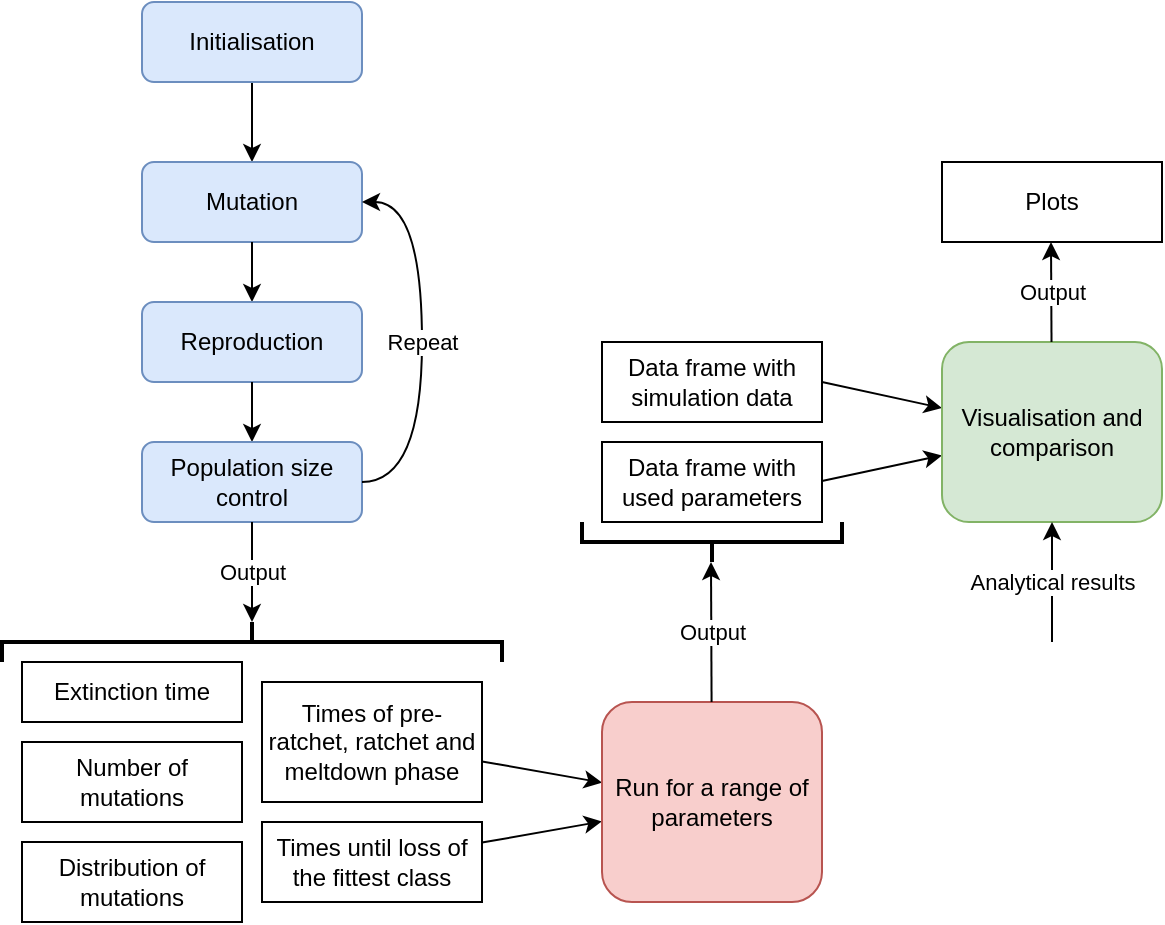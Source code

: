 <mxfile version="16.6.2" type="gitlab">
  <diagram id="C5RBs43oDa-KdzZeNtuy" name="Page-1">
    <mxGraphModel dx="1018" dy="604" grid="1" gridSize="10" guides="1" tooltips="1" connect="1" arrows="1" fold="1" page="1" pageScale="1" pageWidth="827" pageHeight="1169" math="0" shadow="0">
      <root>
        <mxCell id="WIyWlLk6GJQsqaUBKTNV-0" />
        <mxCell id="WIyWlLk6GJQsqaUBKTNV-1" parent="WIyWlLk6GJQsqaUBKTNV-0" />
        <mxCell id="GPa3LWOIcoC2SGUldEkZ-6" value="" style="endArrow=classic;html=1;rounded=0;" edge="1" parent="WIyWlLk6GJQsqaUBKTNV-1" source="GPa3LWOIcoC2SGUldEkZ-45" target="GPa3LWOIcoC2SGUldEkZ-7">
          <mxGeometry width="50" height="50" relative="1" as="geometry">
            <mxPoint x="164.628" y="79.797" as="sourcePoint" />
            <mxPoint x="164" y="130" as="targetPoint" />
          </mxGeometry>
        </mxCell>
        <mxCell id="GPa3LWOIcoC2SGUldEkZ-7" value="Mutation" style="rounded=1;whiteSpace=wrap;html=1;fillColor=#dae8fc;strokeColor=#6c8ebf;" vertex="1" parent="WIyWlLk6GJQsqaUBKTNV-1">
          <mxGeometry x="110" y="120" width="110" height="40" as="geometry" />
        </mxCell>
        <mxCell id="GPa3LWOIcoC2SGUldEkZ-9" value="" style="endArrow=classic;html=1;rounded=0;" edge="1" parent="WIyWlLk6GJQsqaUBKTNV-1" source="GPa3LWOIcoC2SGUldEkZ-7" target="GPa3LWOIcoC2SGUldEkZ-10">
          <mxGeometry width="50" height="50" relative="1" as="geometry">
            <mxPoint x="165.128" y="169.997" as="sourcePoint" />
            <mxPoint x="164.5" y="220.2" as="targetPoint" />
          </mxGeometry>
        </mxCell>
        <mxCell id="GPa3LWOIcoC2SGUldEkZ-10" value="Reproduction" style="rounded=1;whiteSpace=wrap;html=1;fillColor=#dae8fc;strokeColor=#6c8ebf;" vertex="1" parent="WIyWlLk6GJQsqaUBKTNV-1">
          <mxGeometry x="110" y="190" width="110" height="40" as="geometry" />
        </mxCell>
        <mxCell id="GPa3LWOIcoC2SGUldEkZ-11" value="" style="endArrow=classic;html=1;rounded=0;" edge="1" parent="WIyWlLk6GJQsqaUBKTNV-1" source="GPa3LWOIcoC2SGUldEkZ-10" target="GPa3LWOIcoC2SGUldEkZ-12">
          <mxGeometry width="50" height="50" relative="1" as="geometry">
            <mxPoint x="165.128" y="259.997" as="sourcePoint" />
            <mxPoint x="164.5" y="310.2" as="targetPoint" />
          </mxGeometry>
        </mxCell>
        <mxCell id="GPa3LWOIcoC2SGUldEkZ-12" value="Population size control" style="rounded=1;whiteSpace=wrap;html=1;fillColor=#dae8fc;strokeColor=#6c8ebf;" vertex="1" parent="WIyWlLk6GJQsqaUBKTNV-1">
          <mxGeometry x="110" y="260" width="110" height="40" as="geometry" />
        </mxCell>
        <mxCell id="GPa3LWOIcoC2SGUldEkZ-15" value="Repeat" style="curved=1;endArrow=classic;html=1;rounded=0;exitX=1;exitY=0.5;exitDx=0;exitDy=0;entryX=1;entryY=0.5;entryDx=0;entryDy=0;" edge="1" parent="WIyWlLk6GJQsqaUBKTNV-1" source="GPa3LWOIcoC2SGUldEkZ-12" target="GPa3LWOIcoC2SGUldEkZ-7">
          <mxGeometry width="50" height="50" relative="1" as="geometry">
            <mxPoint x="220" y="330" as="sourcePoint" />
            <mxPoint x="270" y="280" as="targetPoint" />
            <Array as="points">
              <mxPoint x="250" y="280" />
              <mxPoint x="250" y="140" />
            </Array>
          </mxGeometry>
        </mxCell>
        <mxCell id="GPa3LWOIcoC2SGUldEkZ-18" value="Times of pre-ratchet, ratchet and meltdown phase" style="rounded=0;whiteSpace=wrap;html=1;" vertex="1" parent="WIyWlLk6GJQsqaUBKTNV-1">
          <mxGeometry x="170" y="380" width="110" height="60" as="geometry" />
        </mxCell>
        <mxCell id="GPa3LWOIcoC2SGUldEkZ-19" value="Times until loss of the fittest class" style="rounded=0;whiteSpace=wrap;html=1;" vertex="1" parent="WIyWlLk6GJQsqaUBKTNV-1">
          <mxGeometry x="170" y="450" width="110" height="40" as="geometry" />
        </mxCell>
        <mxCell id="GPa3LWOIcoC2SGUldEkZ-20" value="Extinction time" style="rounded=0;whiteSpace=wrap;html=1;" vertex="1" parent="WIyWlLk6GJQsqaUBKTNV-1">
          <mxGeometry x="50" y="370" width="110" height="30" as="geometry" />
        </mxCell>
        <mxCell id="GPa3LWOIcoC2SGUldEkZ-21" value="Number of mutations" style="rounded=0;whiteSpace=wrap;html=1;" vertex="1" parent="WIyWlLk6GJQsqaUBKTNV-1">
          <mxGeometry x="50" y="410" width="110" height="40" as="geometry" />
        </mxCell>
        <mxCell id="GPa3LWOIcoC2SGUldEkZ-22" value="Distribution of mutations" style="rounded=0;whiteSpace=wrap;html=1;" vertex="1" parent="WIyWlLk6GJQsqaUBKTNV-1">
          <mxGeometry x="50" y="460" width="110" height="40" as="geometry" />
        </mxCell>
        <mxCell id="GPa3LWOIcoC2SGUldEkZ-24" value="" style="endArrow=classic;html=1;rounded=0;" edge="1" parent="WIyWlLk6GJQsqaUBKTNV-1" source="GPa3LWOIcoC2SGUldEkZ-12" target="GPa3LWOIcoC2SGUldEkZ-28">
          <mxGeometry relative="1" as="geometry">
            <mxPoint x="104.5" y="300" as="sourcePoint" />
            <mxPoint x="104.5" y="370" as="targetPoint" />
          </mxGeometry>
        </mxCell>
        <mxCell id="GPa3LWOIcoC2SGUldEkZ-25" value="Output" style="edgeLabel;resizable=0;html=1;align=center;verticalAlign=middle;" connectable="0" vertex="1" parent="GPa3LWOIcoC2SGUldEkZ-24">
          <mxGeometry relative="1" as="geometry" />
        </mxCell>
        <mxCell id="GPa3LWOIcoC2SGUldEkZ-28" value="" style="strokeWidth=2;html=1;shape=mxgraph.flowchart.annotation_2;align=left;labelPosition=right;pointerEvents=1;direction=south;" vertex="1" parent="WIyWlLk6GJQsqaUBKTNV-1">
          <mxGeometry x="40" y="350" width="250" height="20" as="geometry" />
        </mxCell>
        <mxCell id="GPa3LWOIcoC2SGUldEkZ-29" value="" style="endArrow=classic;html=1;rounded=0;" edge="1" parent="WIyWlLk6GJQsqaUBKTNV-1" source="GPa3LWOIcoC2SGUldEkZ-18" target="GPa3LWOIcoC2SGUldEkZ-33">
          <mxGeometry relative="1" as="geometry">
            <mxPoint x="280" y="409.5" as="sourcePoint" />
            <mxPoint x="380" y="409.5" as="targetPoint" />
          </mxGeometry>
        </mxCell>
        <mxCell id="GPa3LWOIcoC2SGUldEkZ-31" value="" style="endArrow=classic;html=1;rounded=0;" edge="1" parent="WIyWlLk6GJQsqaUBKTNV-1" source="GPa3LWOIcoC2SGUldEkZ-19" target="GPa3LWOIcoC2SGUldEkZ-33">
          <mxGeometry relative="1" as="geometry">
            <mxPoint x="280" y="469.823" as="sourcePoint" />
            <mxPoint x="380" y="469.5" as="targetPoint" />
          </mxGeometry>
        </mxCell>
        <mxCell id="GPa3LWOIcoC2SGUldEkZ-33" value="Run for a range of parameters" style="rounded=1;whiteSpace=wrap;html=1;fillColor=#f8cecc;strokeColor=#b85450;" vertex="1" parent="WIyWlLk6GJQsqaUBKTNV-1">
          <mxGeometry x="340" y="390" width="110" height="100" as="geometry" />
        </mxCell>
        <mxCell id="GPa3LWOIcoC2SGUldEkZ-34" value="" style="endArrow=classic;html=1;rounded=0;" edge="1" parent="WIyWlLk6GJQsqaUBKTNV-1" source="GPa3LWOIcoC2SGUldEkZ-33">
          <mxGeometry relative="1" as="geometry">
            <mxPoint x="394.5" y="390" as="sourcePoint" />
            <mxPoint x="394.5" y="320" as="targetPoint" />
          </mxGeometry>
        </mxCell>
        <mxCell id="GPa3LWOIcoC2SGUldEkZ-35" value="Output" style="edgeLabel;resizable=0;html=1;align=center;verticalAlign=middle;" connectable="0" vertex="1" parent="GPa3LWOIcoC2SGUldEkZ-34">
          <mxGeometry relative="1" as="geometry" />
        </mxCell>
        <mxCell id="GPa3LWOIcoC2SGUldEkZ-36" value="Data frame with simulation data" style="rounded=0;whiteSpace=wrap;html=1;" vertex="1" parent="WIyWlLk6GJQsqaUBKTNV-1">
          <mxGeometry x="340" y="210" width="110" height="40" as="geometry" />
        </mxCell>
        <mxCell id="GPa3LWOIcoC2SGUldEkZ-37" value="Data frame with used parameters" style="rounded=0;whiteSpace=wrap;html=1;" vertex="1" parent="WIyWlLk6GJQsqaUBKTNV-1">
          <mxGeometry x="340" y="260" width="110" height="40" as="geometry" />
        </mxCell>
        <mxCell id="GPa3LWOIcoC2SGUldEkZ-38" value="" style="strokeWidth=2;html=1;shape=mxgraph.flowchart.annotation_2;align=left;labelPosition=right;pointerEvents=1;direction=north;" vertex="1" parent="WIyWlLk6GJQsqaUBKTNV-1">
          <mxGeometry x="330" y="300" width="130" height="20" as="geometry" />
        </mxCell>
        <mxCell id="GPa3LWOIcoC2SGUldEkZ-40" value="" style="endArrow=classic;html=1;rounded=0;" edge="1" parent="WIyWlLk6GJQsqaUBKTNV-1" target="GPa3LWOIcoC2SGUldEkZ-44">
          <mxGeometry width="50" height="50" relative="1" as="geometry">
            <mxPoint x="450" y="230" as="sourcePoint" />
            <mxPoint x="510" y="230" as="targetPoint" />
          </mxGeometry>
        </mxCell>
        <mxCell id="GPa3LWOIcoC2SGUldEkZ-41" value="" style="endArrow=classic;html=1;rounded=0;" edge="1" parent="WIyWlLk6GJQsqaUBKTNV-1" target="GPa3LWOIcoC2SGUldEkZ-44">
          <mxGeometry width="50" height="50" relative="1" as="geometry">
            <mxPoint x="450" y="279.5" as="sourcePoint" />
            <mxPoint x="510" y="279.5" as="targetPoint" />
          </mxGeometry>
        </mxCell>
        <mxCell id="GPa3LWOIcoC2SGUldEkZ-44" value="Visualisation and comparison" style="rounded=1;whiteSpace=wrap;html=1;fillColor=#d5e8d4;strokeColor=#82b366;" vertex="1" parent="WIyWlLk6GJQsqaUBKTNV-1">
          <mxGeometry x="510" y="210" width="110" height="90" as="geometry" />
        </mxCell>
        <mxCell id="GPa3LWOIcoC2SGUldEkZ-45" value="Initialisation" style="rounded=1;whiteSpace=wrap;html=1;fillColor=#dae8fc;strokeColor=#6c8ebf;" vertex="1" parent="WIyWlLk6GJQsqaUBKTNV-1">
          <mxGeometry x="110" y="40" width="110" height="40" as="geometry" />
        </mxCell>
        <mxCell id="GPa3LWOIcoC2SGUldEkZ-46" value="Analytical results" style="endArrow=classic;html=1;rounded=0;" edge="1" parent="WIyWlLk6GJQsqaUBKTNV-1" target="GPa3LWOIcoC2SGUldEkZ-44">
          <mxGeometry width="50" height="50" relative="1" as="geometry">
            <mxPoint x="565" y="360" as="sourcePoint" />
            <mxPoint x="580" y="320" as="targetPoint" />
          </mxGeometry>
        </mxCell>
        <mxCell id="GPa3LWOIcoC2SGUldEkZ-47" value="" style="endArrow=classic;html=1;rounded=0;" edge="1" parent="WIyWlLk6GJQsqaUBKTNV-1" source="GPa3LWOIcoC2SGUldEkZ-44">
          <mxGeometry relative="1" as="geometry">
            <mxPoint x="564.5" y="210" as="sourcePoint" />
            <mxPoint x="564.5" y="160" as="targetPoint" />
          </mxGeometry>
        </mxCell>
        <mxCell id="GPa3LWOIcoC2SGUldEkZ-48" value="Output" style="edgeLabel;resizable=0;html=1;align=center;verticalAlign=middle;" connectable="0" vertex="1" parent="GPa3LWOIcoC2SGUldEkZ-47">
          <mxGeometry relative="1" as="geometry" />
        </mxCell>
        <mxCell id="GPa3LWOIcoC2SGUldEkZ-49" value="Plots" style="rounded=0;whiteSpace=wrap;html=1;" vertex="1" parent="WIyWlLk6GJQsqaUBKTNV-1">
          <mxGeometry x="510" y="120" width="110" height="40" as="geometry" />
        </mxCell>
      </root>
    </mxGraphModel>
  </diagram>
</mxfile>
